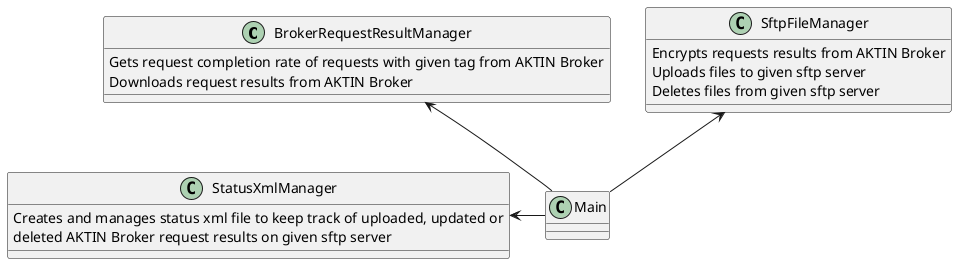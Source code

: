 @startuml
'https://plantuml.com/class-diagram

class BrokerRequestResultManager {
Gets request completion rate of requests with given tag from AKTIN Broker
Downloads request results from AKTIN Broker
}

class SftpFileManager {
Encrypts requests results from AKTIN Broker
Uploads files to given sftp server
Deletes files from given sftp server
}

class StatusXmlManager {
Creates and manages status xml file to keep track of uploaded, updated or
deleted AKTIN Broker request results on given sftp server
}

BrokerRequestResultManager <-- Main
SftpFileManager <-- Main
StatusXmlManager <- Main

@enduml